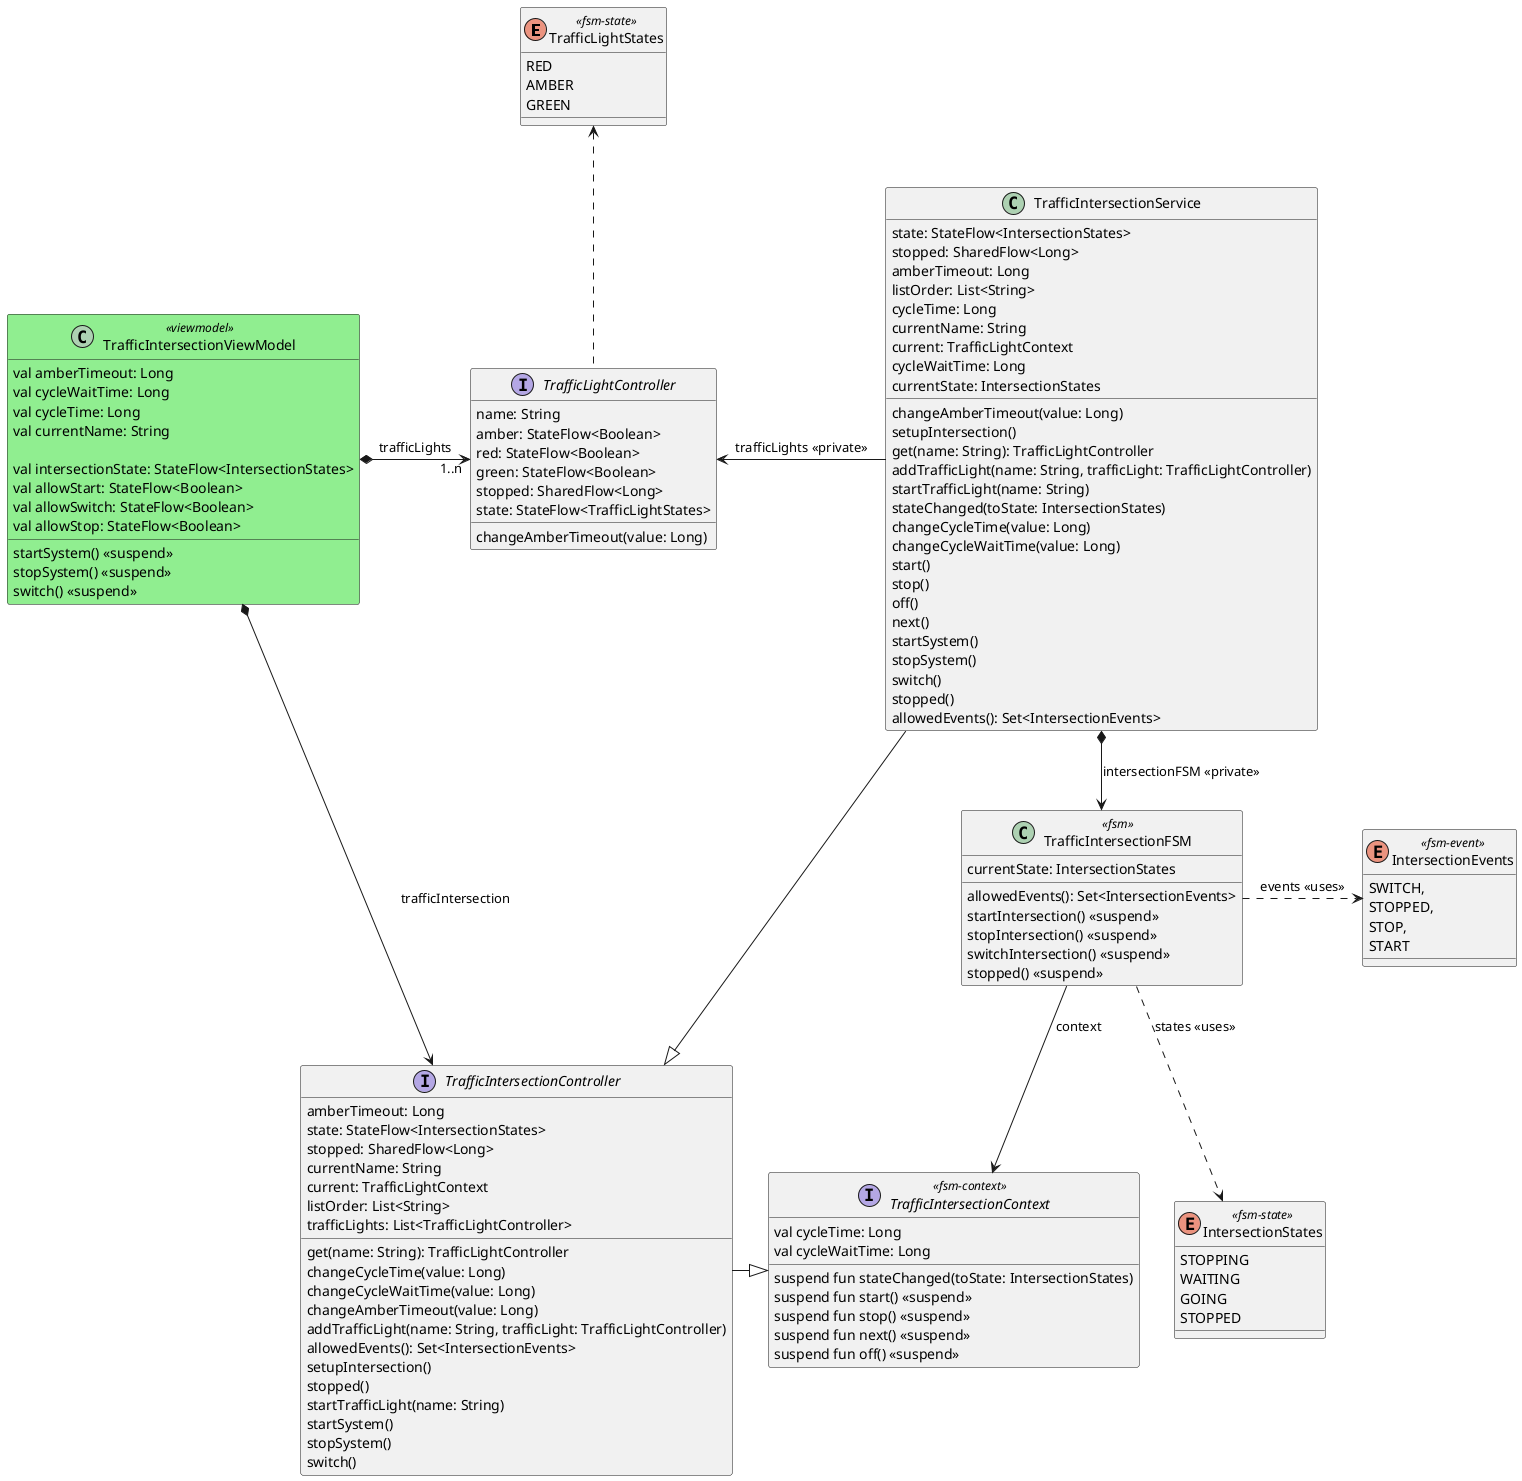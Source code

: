 @startuml

enum TrafficLightStates <<fsm-state>> {
    RED
    AMBER
    GREEN
}

interface TrafficLightController {
    name: String
    amber: StateFlow<Boolean>
    red: StateFlow<Boolean>
    green: StateFlow<Boolean>
    stopped: SharedFlow<Long>
    state: StateFlow<TrafficLightStates>
    changeAmberTimeout(value: Long)
}

TrafficLightController .up.> TrafficLightStates

enum IntersectionStates <<fsm-state>> {
    STOPPING
    WAITING
    GOING
    STOPPED
}

enum IntersectionEvents <<fsm-event>> {
    SWITCH,
    STOPPED,
    STOP,
    START
}

interface TrafficIntersectionContext <<fsm-context>> {
    val cycleTime: Long
    val cycleWaitTime: Long
    suspend fun stateChanged(toState: IntersectionStates)
    suspend fun start() <<suspend>>
    suspend fun stop() <<suspend>>
    suspend fun next() <<suspend>>
    suspend fun off() <<suspend>>
}

class TrafficIntersectionFSM <<fsm>> {
    currentState: IntersectionStates
    allowedEvents(): Set<IntersectionEvents>
    startIntersection() <<suspend>>
    stopIntersection() <<suspend>>
    switchIntersection() <<suspend>>
    stopped() <<suspend>>
}

TrafficIntersectionFSM --> TrafficIntersectionContext: context
TrafficIntersectionFSM .right.> IntersectionEvents: events <<uses>>
TrafficIntersectionFSM ..> IntersectionStates: states <<uses>>

interface TrafficIntersectionController {
    amberTimeout: Long
    state: StateFlow<IntersectionStates>
    stopped: SharedFlow<Long>
    currentName: String
    current: TrafficLightContext
    listOrder: List<String>
    trafficLights: List<TrafficLightController>
    get(name: String): TrafficLightController
    changeCycleTime(value: Long)
    changeCycleWaitTime(value: Long)
    changeAmberTimeout(value: Long)
    addTrafficLight(name: String, trafficLight: TrafficLightController)
    allowedEvents(): Set<IntersectionEvents>
    setupIntersection()
    stopped()
    startTrafficLight(name: String)
    startSystem()
    stopSystem()
    switch()
}

TrafficIntersectionController -right-|> TrafficIntersectionContext

class TrafficIntersectionService {
    state: StateFlow<IntersectionStates>
    stopped: SharedFlow<Long>
    amberTimeout: Long
    changeAmberTimeout(value: Long)
    setupIntersection()
    listOrder: List<String>
    cycleTime: Long
        currentName: String
        current: TrafficLightContext
        cycleWaitTime: Long
        currentState: IntersectionStates
    get(name: String): TrafficLightController
    addTrafficLight(name: String, trafficLight: TrafficLightController)
    startTrafficLight(name: String)
    stateChanged(toState: IntersectionStates)
    changeCycleTime(value: Long)
    changeCycleWaitTime(value: Long)
    start()
    stop()
    off()
    next()
    startSystem()
    stopSystem()
    switch()
    stopped()
    allowedEvents(): Set<IntersectionEvents>
}

TrafficIntersectionService --|> TrafficIntersectionController
TrafficIntersectionService *--> TrafficIntersectionFSM: intersectionFSM <<private>>
TrafficIntersectionService -left-> TrafficLightController: trafficLights <<private>>

class TrafficIntersectionViewModel <<viewmodel>> #lightgreen {
    val amberTimeout: Long
    val cycleWaitTime: Long
    val cycleTime: Long
    val currentName: String

    val intersectionState: StateFlow<IntersectionStates>
    val allowStart: StateFlow<Boolean>
    val allowSwitch: StateFlow<Boolean>
    val allowStop: StateFlow<Boolean>

    startSystem() <<suspend>>
    stopSystem() <<suspend>>
    switch() <<suspend>>
}

TrafficIntersectionViewModel *-right-> "1..n" TrafficLightController: trafficLights
TrafficIntersectionViewModel *---> TrafficIntersectionController: trafficIntersection

@enduml